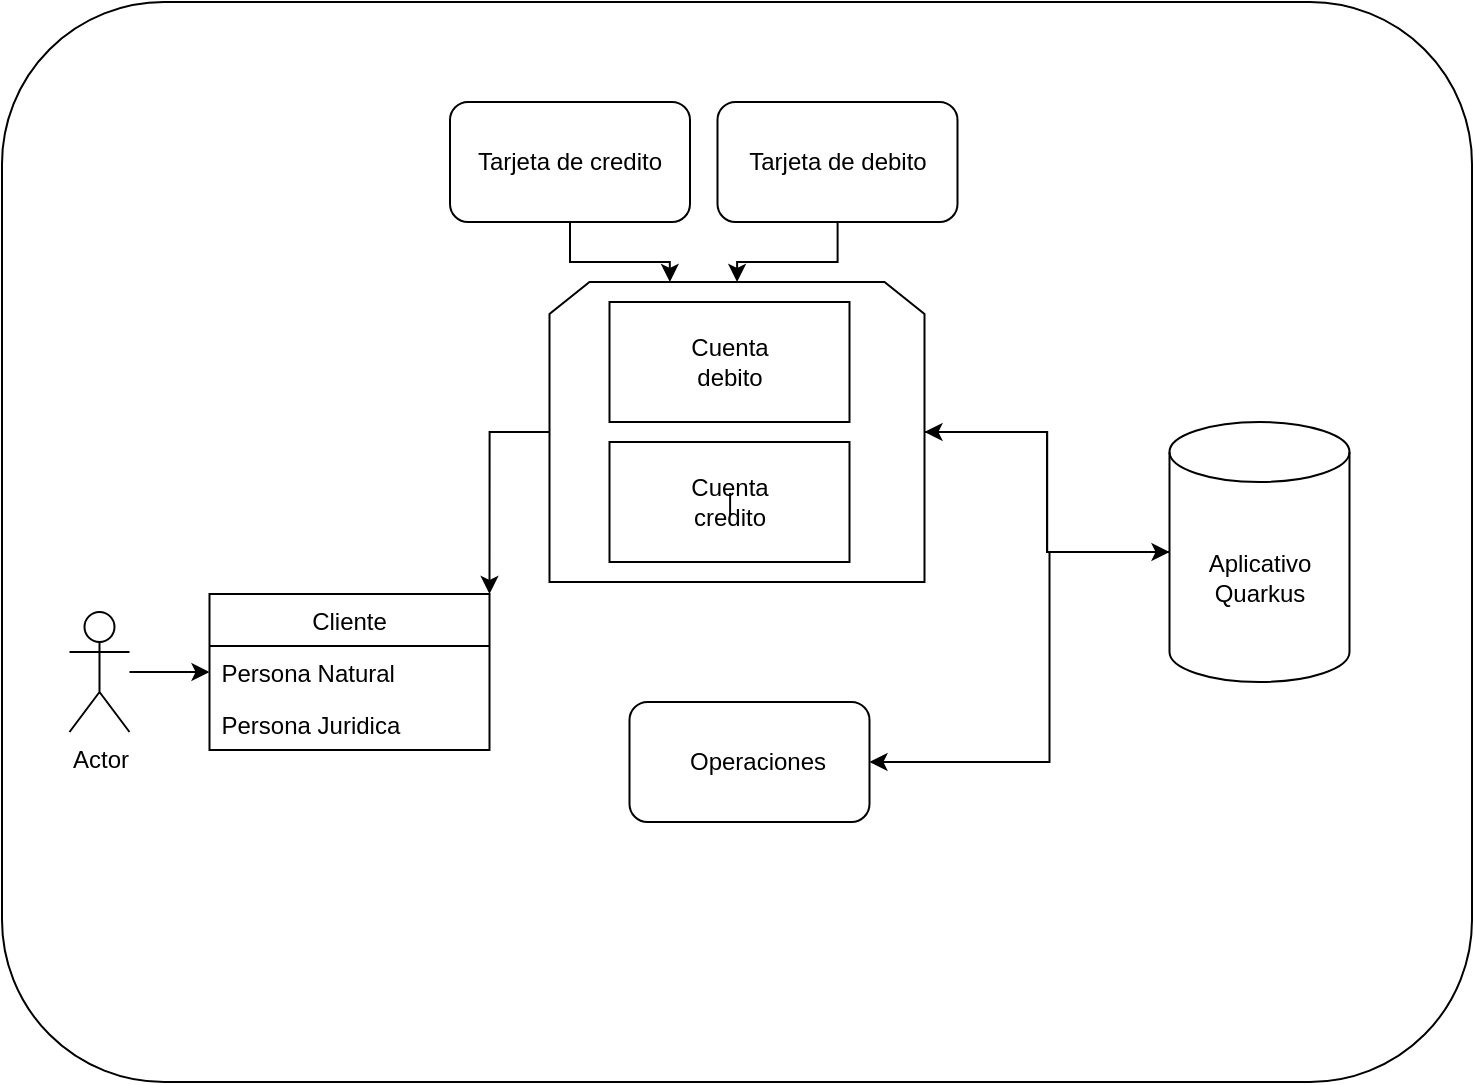 <mxfile version="14.9.6" type="device"><diagram id="peRSJ_jIojK5TkwbZyl9" name="Página-1"><mxGraphModel dx="1108" dy="1679" grid="1" gridSize="10" guides="1" tooltips="1" connect="1" arrows="1" fold="1" page="1" pageScale="1" pageWidth="827" pageHeight="1169" math="0" shadow="0"><root><mxCell id="0"/><mxCell id="1" parent="0"/><mxCell id="fah-dZXs7S_TE3FA1lUN-7" value="" style="rounded=1;whiteSpace=wrap;html=1;" parent="1" vertex="1"><mxGeometry x="70" y="-10" width="735" height="540" as="geometry"/></mxCell><mxCell id="fah-dZXs7S_TE3FA1lUN-13" style="edgeStyle=orthogonalEdgeStyle;rounded=0;orthogonalLoop=1;jettySize=auto;html=1;entryX=0;entryY=0.5;entryDx=0;entryDy=0;" parent="1" source="fah-dZXs7S_TE3FA1lUN-1" target="fah-dZXs7S_TE3FA1lUN-10" edge="1"><mxGeometry relative="1" as="geometry"/></mxCell><mxCell id="fah-dZXs7S_TE3FA1lUN-1" value="Actor" style="shape=umlActor;verticalLabelPosition=bottom;verticalAlign=top;html=1;outlineConnect=0;" parent="1" vertex="1"><mxGeometry x="103.75" y="295" width="30" height="60" as="geometry"/></mxCell><mxCell id="fah-dZXs7S_TE3FA1lUN-35" style="edgeStyle=orthogonalEdgeStyle;rounded=0;orthogonalLoop=1;jettySize=auto;html=1;" parent="1" source="fah-dZXs7S_TE3FA1lUN-6" target="fah-dZXs7S_TE3FA1lUN-25" edge="1"><mxGeometry relative="1" as="geometry"/></mxCell><mxCell id="fah-dZXs7S_TE3FA1lUN-36" style="edgeStyle=orthogonalEdgeStyle;rounded=0;orthogonalLoop=1;jettySize=auto;html=1;entryX=1;entryY=0.5;entryDx=0;entryDy=0;" parent="1" source="fah-dZXs7S_TE3FA1lUN-6" target="fah-dZXs7S_TE3FA1lUN-28" edge="1"><mxGeometry relative="1" as="geometry"><Array as="points"><mxPoint x="593.75" y="265"/><mxPoint x="593.75" y="370"/></Array></mxGeometry></mxCell><mxCell id="fah-dZXs7S_TE3FA1lUN-6" value="Aplicativo Quarkus" style="shape=cylinder3;whiteSpace=wrap;html=1;boundedLbl=1;backgroundOutline=1;size=15;" parent="1" vertex="1"><mxGeometry x="653.75" y="200" width="90" height="130" as="geometry"/></mxCell><mxCell id="fah-dZXs7S_TE3FA1lUN-9" value="Cliente" style="swimlane;fontStyle=0;childLayout=stackLayout;horizontal=1;startSize=26;horizontalStack=0;resizeParent=1;resizeParentMax=0;resizeLast=0;collapsible=1;marginBottom=0;" parent="1" vertex="1"><mxGeometry x="173.75" y="286" width="140" height="78" as="geometry"/></mxCell><mxCell id="fah-dZXs7S_TE3FA1lUN-10" value="Persona Natural" style="text;strokeColor=none;fillColor=none;align=left;verticalAlign=top;spacingLeft=4;spacingRight=4;overflow=hidden;rotatable=0;points=[[0,0.5],[1,0.5]];portConstraint=eastwest;" parent="fah-dZXs7S_TE3FA1lUN-9" vertex="1"><mxGeometry y="26" width="140" height="26" as="geometry"/></mxCell><mxCell id="fah-dZXs7S_TE3FA1lUN-11" value="Persona Juridica" style="text;strokeColor=none;fillColor=none;align=left;verticalAlign=top;spacingLeft=4;spacingRight=4;overflow=hidden;rotatable=0;points=[[0,0.5],[1,0.5]];portConstraint=eastwest;" parent="fah-dZXs7S_TE3FA1lUN-9" vertex="1"><mxGeometry y="52" width="140" height="26" as="geometry"/></mxCell><mxCell id="fah-dZXs7S_TE3FA1lUN-26" value="" style="group" parent="1" vertex="1" connectable="0"><mxGeometry x="343.75" y="130" width="187.5" height="150" as="geometry"/></mxCell><mxCell id="fah-dZXs7S_TE3FA1lUN-25" value="" style="shape=loopLimit;whiteSpace=wrap;html=1;" parent="fah-dZXs7S_TE3FA1lUN-26" vertex="1"><mxGeometry width="187.5" height="150" as="geometry"/></mxCell><mxCell id="fah-dZXs7S_TE3FA1lUN-21" value="" style="group" parent="fah-dZXs7S_TE3FA1lUN-26" vertex="1" connectable="0"><mxGeometry x="50" y="90" width="120" height="60" as="geometry"/></mxCell><mxCell id="fah-dZXs7S_TE3FA1lUN-23" value="" style="group" parent="fah-dZXs7S_TE3FA1lUN-21" vertex="1" connectable="0"><mxGeometry width="120" height="60" as="geometry"/></mxCell><mxCell id="fah-dZXs7S_TE3FA1lUN-24" value="" style="group" parent="fah-dZXs7S_TE3FA1lUN-23" vertex="1" connectable="0"><mxGeometry x="-20" y="-10" width="120" height="60" as="geometry"/></mxCell><mxCell id="fah-dZXs7S_TE3FA1lUN-18" value="|" style="rounded=0;whiteSpace=wrap;html=1;" parent="fah-dZXs7S_TE3FA1lUN-24" vertex="1"><mxGeometry width="120" height="60" as="geometry"/></mxCell><mxCell id="fah-dZXs7S_TE3FA1lUN-17" value="Cuenta credito" style="text;html=1;strokeColor=none;fillColor=none;align=center;verticalAlign=middle;whiteSpace=wrap;rounded=0;" parent="fah-dZXs7S_TE3FA1lUN-24" vertex="1"><mxGeometry x="40" y="20" width="40" height="20" as="geometry"/></mxCell><mxCell id="fah-dZXs7S_TE3FA1lUN-22" value="" style="group" parent="fah-dZXs7S_TE3FA1lUN-26" vertex="1" connectable="0"><mxGeometry x="30" y="10" width="120" height="60" as="geometry"/></mxCell><mxCell id="fah-dZXs7S_TE3FA1lUN-19" value="" style="rounded=0;whiteSpace=wrap;html=1;" parent="fah-dZXs7S_TE3FA1lUN-22" vertex="1"><mxGeometry width="120" height="60" as="geometry"/></mxCell><mxCell id="fah-dZXs7S_TE3FA1lUN-20" value="Cuenta debito" style="text;html=1;strokeColor=none;fillColor=none;align=center;verticalAlign=middle;whiteSpace=wrap;rounded=0;" parent="fah-dZXs7S_TE3FA1lUN-22" vertex="1"><mxGeometry x="40" y="20" width="40" height="20" as="geometry"/></mxCell><mxCell id="fah-dZXs7S_TE3FA1lUN-27" style="edgeStyle=orthogonalEdgeStyle;rounded=0;orthogonalLoop=1;jettySize=auto;html=1;entryX=1;entryY=0;entryDx=0;entryDy=0;" parent="1" source="fah-dZXs7S_TE3FA1lUN-25" target="fah-dZXs7S_TE3FA1lUN-9" edge="1"><mxGeometry relative="1" as="geometry"/></mxCell><mxCell id="fah-dZXs7S_TE3FA1lUN-28" value="" style="rounded=1;whiteSpace=wrap;html=1;" parent="1" vertex="1"><mxGeometry x="383.75" y="340" width="120" height="60" as="geometry"/></mxCell><mxCell id="fah-dZXs7S_TE3FA1lUN-29" value="Operaciones" style="text;html=1;strokeColor=none;fillColor=none;align=center;verticalAlign=middle;whiteSpace=wrap;rounded=0;" parent="1" vertex="1"><mxGeometry x="427.75" y="360" width="40" height="20" as="geometry"/></mxCell><mxCell id="fah-dZXs7S_TE3FA1lUN-34" style="edgeStyle=orthogonalEdgeStyle;rounded=0;orthogonalLoop=1;jettySize=auto;html=1;" parent="1" source="fah-dZXs7S_TE3FA1lUN-25" target="fah-dZXs7S_TE3FA1lUN-6" edge="1"><mxGeometry relative="1" as="geometry"/></mxCell><mxCell id="XPJ2gvLotnpibHEx3Gxb-4" style="edgeStyle=orthogonalEdgeStyle;rounded=0;orthogonalLoop=1;jettySize=auto;html=1;entryX=0.321;entryY=0;entryDx=0;entryDy=0;entryPerimeter=0;" edge="1" parent="1" source="XPJ2gvLotnpibHEx3Gxb-2" target="fah-dZXs7S_TE3FA1lUN-25"><mxGeometry relative="1" as="geometry"/></mxCell><mxCell id="XPJ2gvLotnpibHEx3Gxb-2" value="Tarjeta de credito" style="rounded=1;whiteSpace=wrap;html=1;" vertex="1" parent="1"><mxGeometry x="294" y="40" width="120" height="60" as="geometry"/></mxCell><mxCell id="XPJ2gvLotnpibHEx3Gxb-5" style="edgeStyle=orthogonalEdgeStyle;rounded=0;orthogonalLoop=1;jettySize=auto;html=1;" edge="1" parent="1" source="XPJ2gvLotnpibHEx3Gxb-3" target="fah-dZXs7S_TE3FA1lUN-25"><mxGeometry relative="1" as="geometry"/></mxCell><mxCell id="XPJ2gvLotnpibHEx3Gxb-3" value="Tarjeta de debito" style="rounded=1;whiteSpace=wrap;html=1;" vertex="1" parent="1"><mxGeometry x="427.75" y="40" width="120" height="60" as="geometry"/></mxCell></root></mxGraphModel></diagram></mxfile>